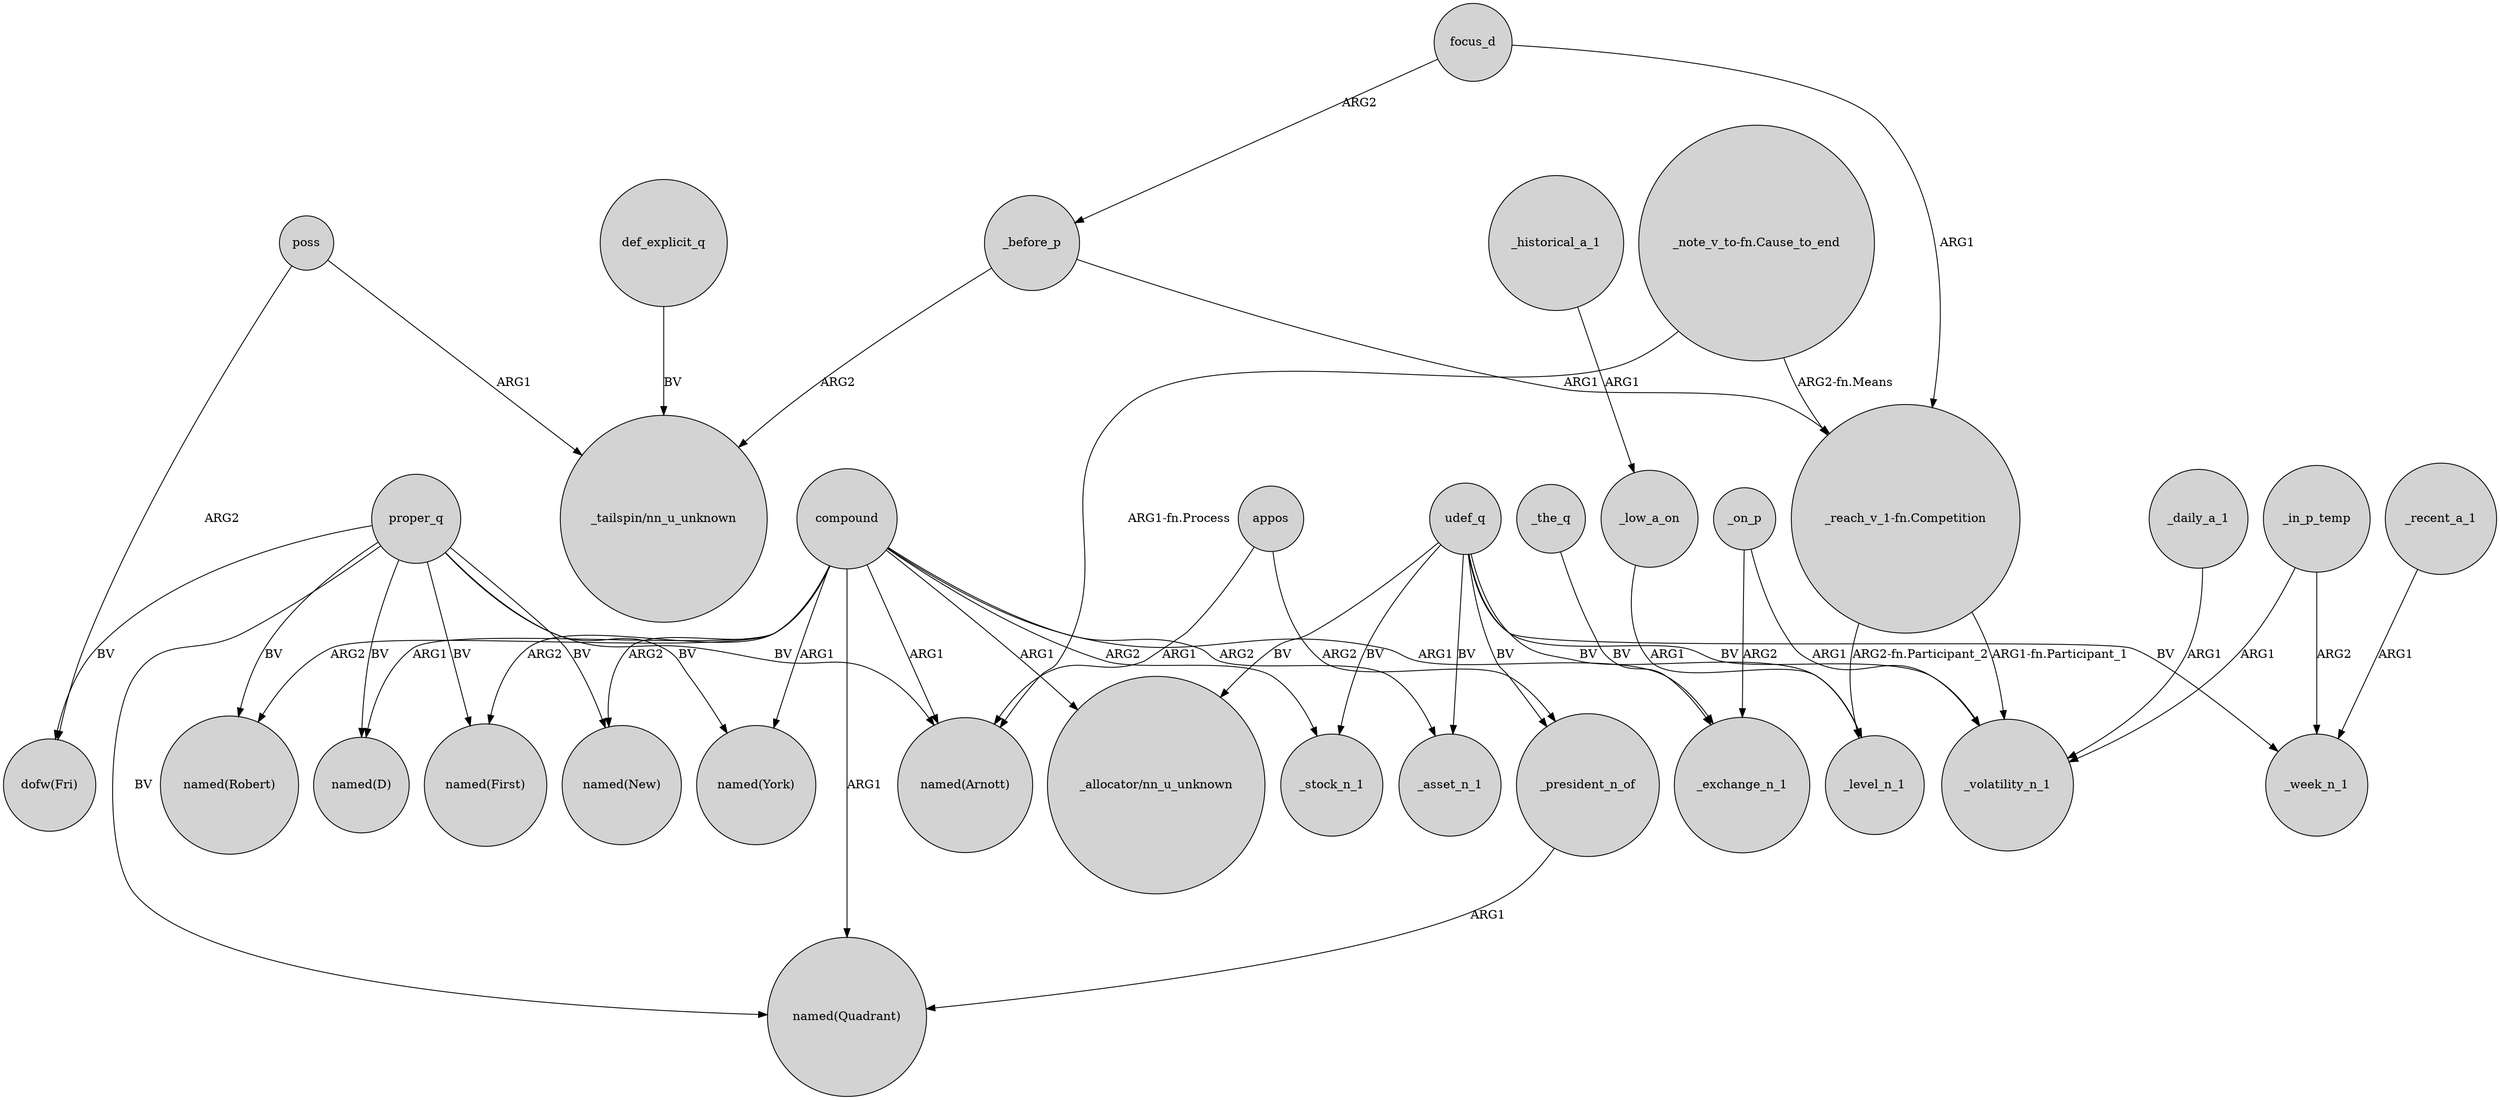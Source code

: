digraph {
	node [shape=circle style=filled]
	appos -> _president_n_of [label=ARG2]
	focus_d -> "_reach_v_1-fn.Competition" [label=ARG1]
	proper_q -> "dofw(Fri)" [label=BV]
	compound -> _asset_n_1 [label=ARG2]
	_low_a_on -> _level_n_1 [label=ARG1]
	udef_q -> _volatility_n_1 [label=BV]
	focus_d -> _before_p [label=ARG2]
	compound -> "named(New)" [label=ARG2]
	_daily_a_1 -> _volatility_n_1 [label=ARG1]
	_in_p_temp -> _week_n_1 [label=ARG2]
	proper_q -> "named(New)" [label=BV]
	poss -> "dofw(Fri)" [label=ARG2]
	proper_q -> "named(First)" [label=BV]
	_president_n_of -> "named(Quadrant)" [label=ARG1]
	_recent_a_1 -> _week_n_1 [label=ARG1]
	"_note_v_to-fn.Cause_to_end" -> "_reach_v_1-fn.Competition" [label="ARG2-fn.Means"]
	udef_q -> _asset_n_1 [label=BV]
	_on_p -> _exchange_n_1 [label=ARG2]
	compound -> _exchange_n_1 [label=ARG1]
	proper_q -> "named(York)" [label=BV]
	compound -> "named(D)" [label=ARG1]
	proper_q -> "named(Arnott)" [label=BV]
	compound -> "named(Quadrant)" [label=ARG1]
	_on_p -> _volatility_n_1 [label=ARG1]
	compound -> "named(First)" [label=ARG2]
	udef_q -> _stock_n_1 [label=BV]
	udef_q -> _week_n_1 [label=BV]
	"_reach_v_1-fn.Competition" -> _level_n_1 [label="ARG2-fn.Participant_2"]
	proper_q -> "named(D)" [label=BV]
	compound -> "named(Robert)" [label=ARG2]
	_in_p_temp -> _volatility_n_1 [label=ARG1]
	udef_q -> _level_n_1 [label=BV]
	compound -> _stock_n_1 [label=ARG2]
	compound -> "_allocator/nn_u_unknown" [label=ARG1]
	proper_q -> "named(Quadrant)" [label=BV]
	compound -> "named(Arnott)" [label=ARG1]
	_historical_a_1 -> _low_a_on [label=ARG1]
	"_note_v_to-fn.Cause_to_end" -> "named(Arnott)" [label="ARG1-fn.Process"]
	proper_q -> "named(Robert)" [label=BV]
	_before_p -> "_tailspin/nn_u_unknown" [label=ARG2]
	poss -> "_tailspin/nn_u_unknown" [label=ARG1]
	def_explicit_q -> "_tailspin/nn_u_unknown" [label=BV]
	udef_q -> "_allocator/nn_u_unknown" [label=BV]
	compound -> "named(York)" [label=ARG1]
	_the_q -> _exchange_n_1 [label=BV]
	"_reach_v_1-fn.Competition" -> _volatility_n_1 [label="ARG1-fn.Participant_1"]
	udef_q -> _president_n_of [label=BV]
	_before_p -> "_reach_v_1-fn.Competition" [label=ARG1]
	appos -> "named(Arnott)" [label=ARG1]
}
